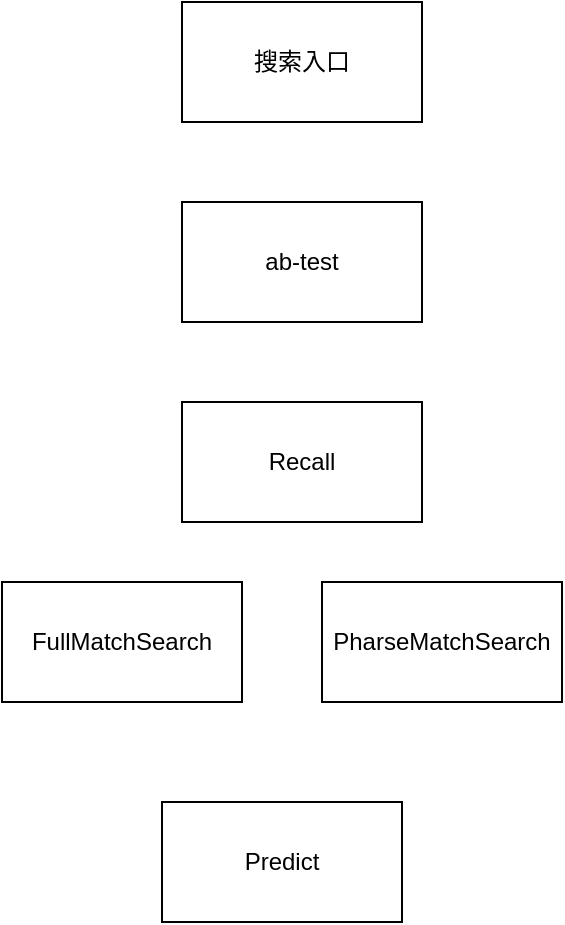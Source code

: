 <mxfile version="10.6.9" type="github"><diagram id="RWXIFjUKljl69VW6pWyL" name="Page-1"><mxGraphModel dx="1394" dy="796" grid="1" gridSize="10" guides="1" tooltips="1" connect="1" arrows="1" fold="1" page="1" pageScale="1" pageWidth="827" pageHeight="1169" math="0" shadow="0"><root><mxCell id="0"/><mxCell id="1" parent="0"/><mxCell id="9nAWrp84LpMcJ1I8fR8F-2" value="搜索入口" style="rounded=0;whiteSpace=wrap;html=1;" vertex="1" parent="1"><mxGeometry x="210" y="310" width="120" height="60" as="geometry"/></mxCell><mxCell id="9nAWrp84LpMcJ1I8fR8F-3" value="ab-test" style="rounded=0;whiteSpace=wrap;html=1;" vertex="1" parent="1"><mxGeometry x="210" y="410" width="120" height="60" as="geometry"/></mxCell><mxCell id="9nAWrp84LpMcJ1I8fR8F-4" value="Recall" style="rounded=0;whiteSpace=wrap;html=1;" vertex="1" parent="1"><mxGeometry x="210" y="510" width="120" height="60" as="geometry"/></mxCell><mxCell id="9nAWrp84LpMcJ1I8fR8F-5" value="FullMatchSearch" style="rounded=0;whiteSpace=wrap;html=1;" vertex="1" parent="1"><mxGeometry x="120" y="600" width="120" height="60" as="geometry"/></mxCell><mxCell id="9nAWrp84LpMcJ1I8fR8F-6" value="PharseMatchSearch" style="rounded=0;whiteSpace=wrap;html=1;" vertex="1" parent="1"><mxGeometry x="280" y="600" width="120" height="60" as="geometry"/></mxCell><mxCell id="9nAWrp84LpMcJ1I8fR8F-7" value="Predict" style="rounded=0;whiteSpace=wrap;html=1;" vertex="1" parent="1"><mxGeometry x="200" y="710" width="120" height="60" as="geometry"/></mxCell></root></mxGraphModel></diagram></mxfile>